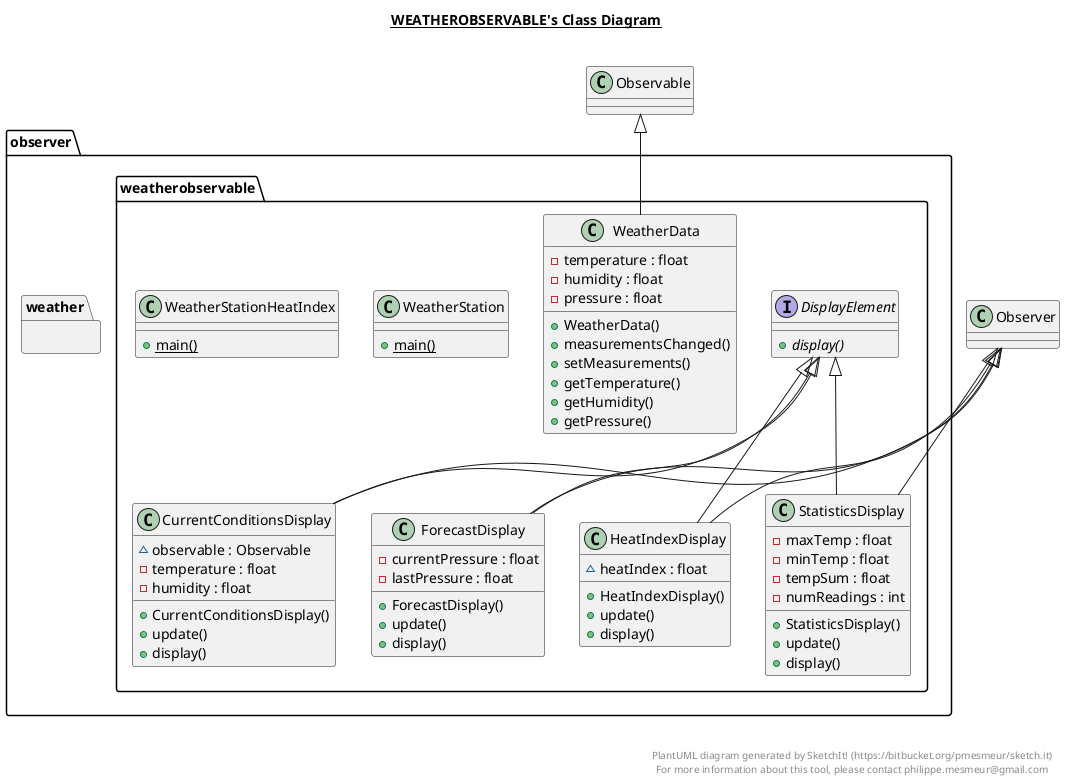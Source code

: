 @startuml

title __WEATHEROBSERVABLE's Class Diagram__\n

  package observer.weather {
    package observer.weatherobservable {
      class CurrentConditionsDisplay {
          ~ observable : Observable
          - temperature : float
          - humidity : float
          + CurrentConditionsDisplay()
          + update()
          + display()
      }
    }
  }
  

  package observer.weather {
    package observer.weatherobservable {
      interface DisplayElement {
          {abstract} + display()
      }
    }
  }
  

  package observer.weather {
    package observer.weatherobservable {
      class ForecastDisplay {
          - currentPressure : float
          - lastPressure : float
          + ForecastDisplay()
          + update()
          + display()
      }
    }
  }
  

  package observer.weather {
    package observer.weatherobservable {
      class HeatIndexDisplay {
          ~ heatIndex : float
          + HeatIndexDisplay()
          + update()
          + display()
      }
    }
  }
  

  package observer.weather {
    package observer.weatherobservable {
      class StatisticsDisplay {
          - maxTemp : float
          - minTemp : float
          - tempSum : float
          - numReadings : int
          + StatisticsDisplay()
          + update()
          + display()
      }
    }
  }
  

  package observer.weather {
    package observer.weatherobservable {
      class WeatherData {
          - temperature : float
          - humidity : float
          - pressure : float
          + WeatherData()
          + measurementsChanged()
          + setMeasurements()
          + getTemperature()
          + getHumidity()
          + getPressure()
      }
    }
  }
  

  package observer.weather {
    package observer.weatherobservable {
      class WeatherStation {
          {static} + main()
      }
    }
  }
  

  package observer.weather {
    package observer.weatherobservable {
      class WeatherStationHeatIndex {
          {static} + main()
      }
    }
  }
  

  CurrentConditionsDisplay -up-|> Observer
  CurrentConditionsDisplay -up-|> DisplayElement
  ForecastDisplay -up-|> Observer
  ForecastDisplay -up-|> DisplayElement
  HeatIndexDisplay -up-|> Observer
  HeatIndexDisplay -up-|> DisplayElement
  StatisticsDisplay -up-|> Observer
  StatisticsDisplay -up-|> DisplayElement
  WeatherData -up-|> Observable


right footer


PlantUML diagram generated by SketchIt! (https://bitbucket.org/pmesmeur/sketch.it)
For more information about this tool, please contact philippe.mesmeur@gmail.com
endfooter

@enduml
